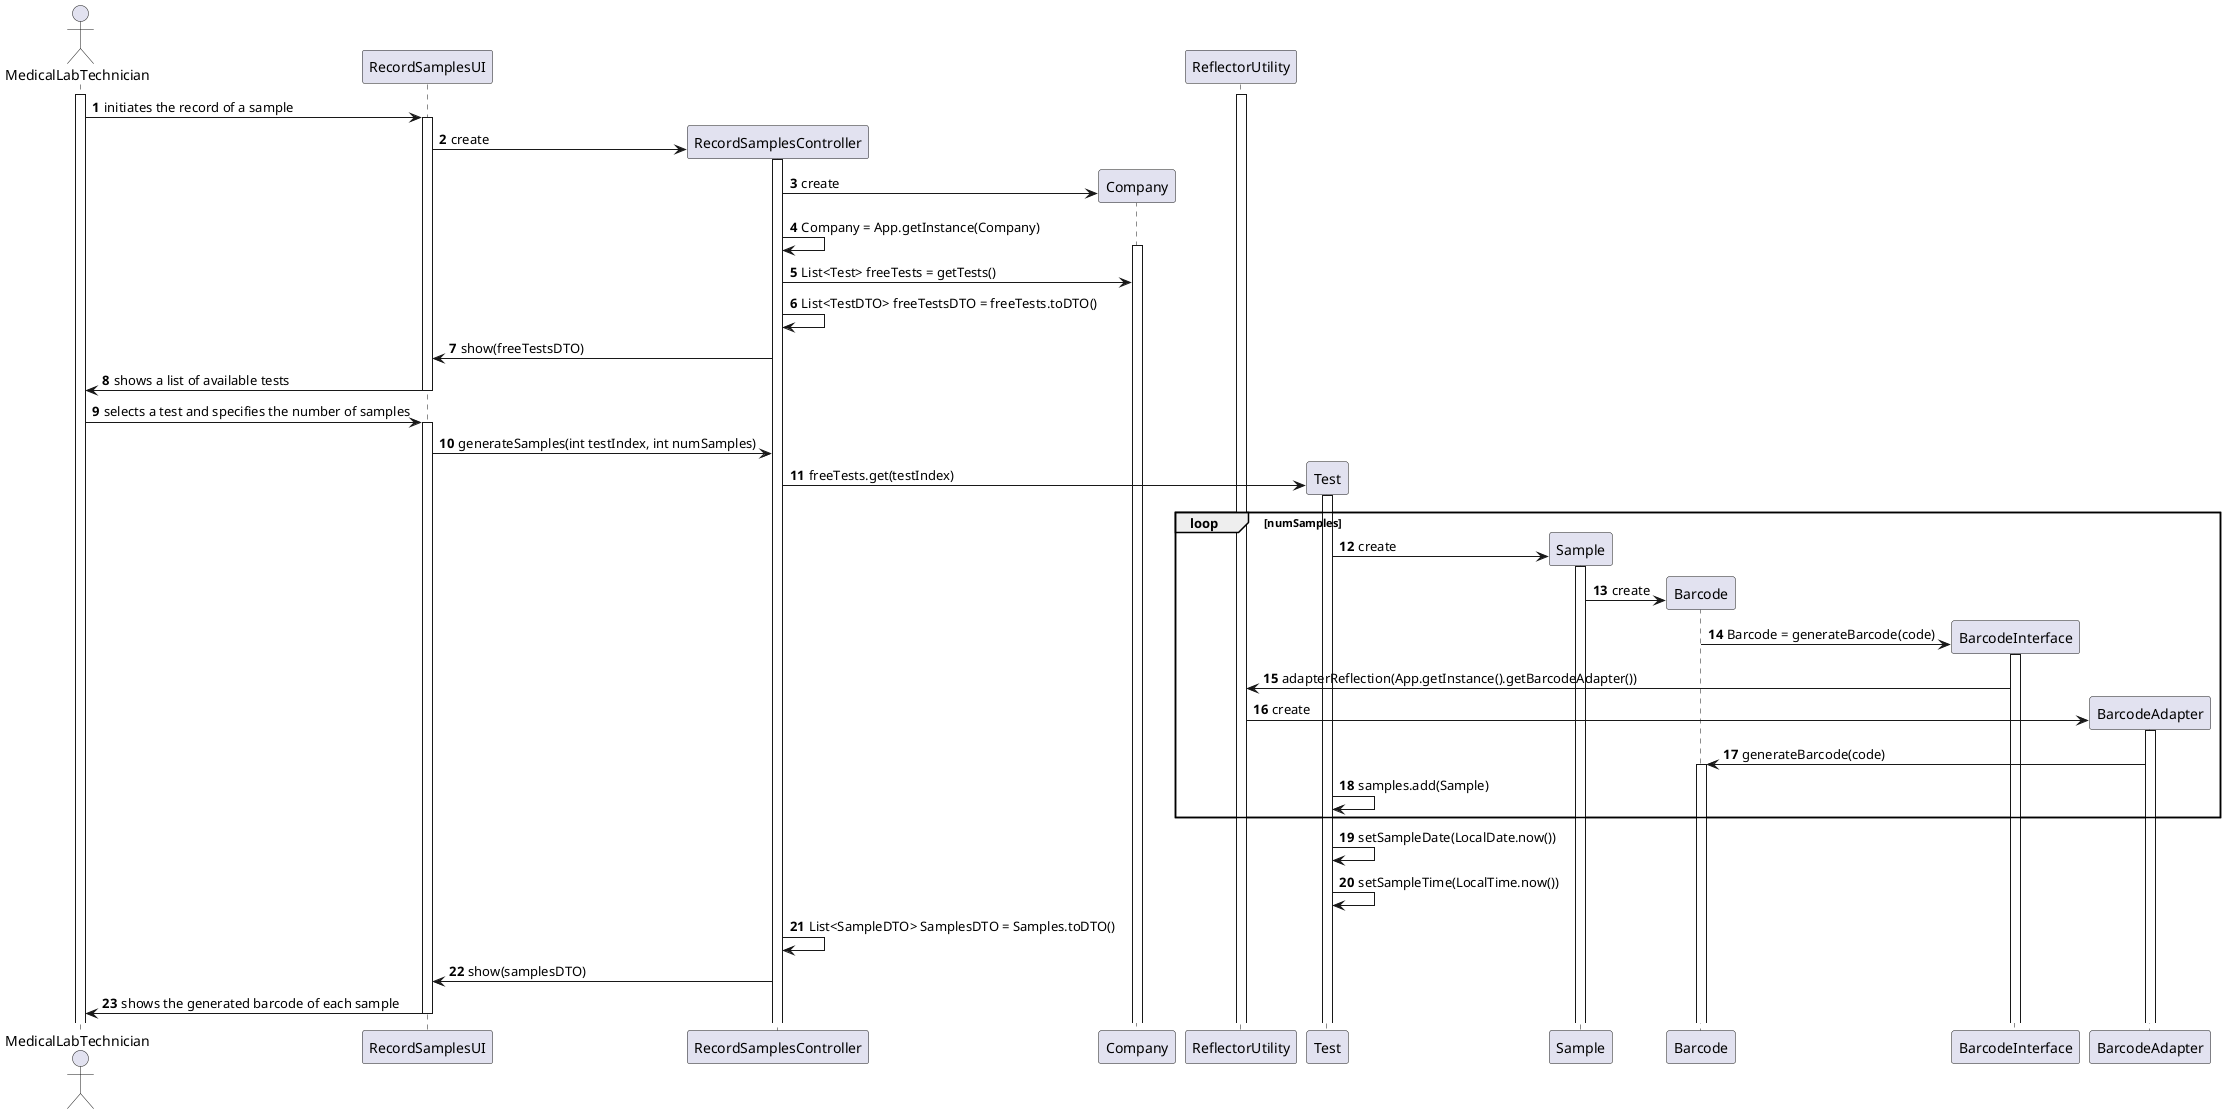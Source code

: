 @startuml
autonumber

actor "MedicalLabTechnician" as MLT
participant "RecordSamplesUI" as ui
participant "RecordSamplesController" as controller
participant "Company"
participant "ReflectorUtility"

activate MLT
activate ReflectorUtility

MLT -> ui : initiates the record of a sample
activate ui
ui -> controller ** : create
activate controller

controller -> Company ** : create
controller -> controller : Company = App.getInstance(Company)
activate Company

controller -> Company : List<Test> freeTests = getTests()
controller -> controller : List<TestDTO> freeTestsDTO = freeTests.toDTO()

controller -> ui : show(freeTestsDTO)
ui -> MLT : shows a list of available tests


deactivate ui

MLT ->ui : selects a test and specifies the number of samples
activate ui

ui -> controller : generateSamples(int testIndex, int numSamples)
controller -> Test ** : freeTests.get(testIndex)
activate Test


loop numSamples
Test -> Sample ** : create
activate Sample
Sample -> Barcode ** : create
Barcode -> BarcodeInterface ** : Barcode = generateBarcode(code)
activate BarcodeInterface
BarcodeInterface -> ReflectorUtility : adapterReflection(App.getInstance().getBarcodeAdapter())
ReflectorUtility -> BarcodeAdapter ** : create
activate BarcodeAdapter
BarcodeAdapter -> Barcode : generateBarcode(code)
activate Barcode
Test -> Test : samples.add(Sample)
end
Test -> Test : setSampleDate(LocalDate.now())
Test -> Test : setSampleTime(LocalTime.now())

controller -> controller : List<SampleDTO> SamplesDTO = Samples.toDTO()

controller -> ui : show(samplesDTO)

ui -> MLT : shows the generated barcode of each sample
deactivate ui

@enduml
